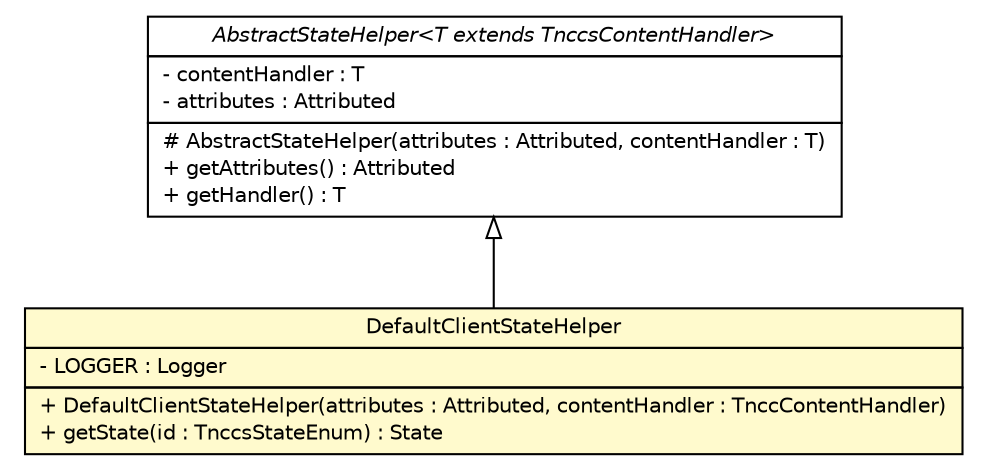 #!/usr/local/bin/dot
#
# Class diagram 
# Generated by UMLGraph version R5_6 (http://www.umlgraph.org/)
#

digraph G {
	edge [fontname="Helvetica",fontsize=10,labelfontname="Helvetica",labelfontsize=10];
	node [fontname="Helvetica",fontsize=10,shape=plaintext];
	nodesep=0.25;
	ranksep=0.5;
	// de.hsbremen.tc.tnc.tnccs.session.statemachine.AbstractStateHelper<T extends de.hsbremen.tc.tnc.tnccs.message.handler.TnccsContentHandler>
	c9649 [label=<<table title="de.hsbremen.tc.tnc.tnccs.session.statemachine.AbstractStateHelper" border="0" cellborder="1" cellspacing="0" cellpadding="2" port="p" href="../AbstractStateHelper.html">
		<tr><td><table border="0" cellspacing="0" cellpadding="1">
<tr><td align="center" balign="center"><font face="Helvetica-Oblique"> AbstractStateHelper&lt;T extends TnccsContentHandler&gt; </font></td></tr>
		</table></td></tr>
		<tr><td><table border="0" cellspacing="0" cellpadding="1">
<tr><td align="left" balign="left"> - contentHandler : T </td></tr>
<tr><td align="left" balign="left"> - attributes : Attributed </td></tr>
		</table></td></tr>
		<tr><td><table border="0" cellspacing="0" cellpadding="1">
<tr><td align="left" balign="left"> # AbstractStateHelper(attributes : Attributed, contentHandler : T) </td></tr>
<tr><td align="left" balign="left"> + getAttributes() : Attributed </td></tr>
<tr><td align="left" balign="left"> + getHandler() : T </td></tr>
		</table></td></tr>
		</table>>, URL="../AbstractStateHelper.html", fontname="Helvetica", fontcolor="black", fontsize=10.0];
	// de.hsbremen.tc.tnc.tnccs.session.statemachine.simple.DefaultClientStateHelper
	c9653 [label=<<table title="de.hsbremen.tc.tnc.tnccs.session.statemachine.simple.DefaultClientStateHelper" border="0" cellborder="1" cellspacing="0" cellpadding="2" port="p" bgcolor="lemonChiffon" href="./DefaultClientStateHelper.html">
		<tr><td><table border="0" cellspacing="0" cellpadding="1">
<tr><td align="center" balign="center"> DefaultClientStateHelper </td></tr>
		</table></td></tr>
		<tr><td><table border="0" cellspacing="0" cellpadding="1">
<tr><td align="left" balign="left"> - LOGGER : Logger </td></tr>
		</table></td></tr>
		<tr><td><table border="0" cellspacing="0" cellpadding="1">
<tr><td align="left" balign="left"> + DefaultClientStateHelper(attributes : Attributed, contentHandler : TnccContentHandler) </td></tr>
<tr><td align="left" balign="left"> + getState(id : TnccsStateEnum) : State </td></tr>
		</table></td></tr>
		</table>>, URL="./DefaultClientStateHelper.html", fontname="Helvetica", fontcolor="black", fontsize=10.0];
	//de.hsbremen.tc.tnc.tnccs.session.statemachine.simple.DefaultClientStateHelper extends de.hsbremen.tc.tnc.tnccs.session.statemachine.AbstractStateHelper<de.hsbremen.tc.tnc.tnccs.message.handler.TnccContentHandler>
	c9649:p -> c9653:p [dir=back,arrowtail=empty];
}

